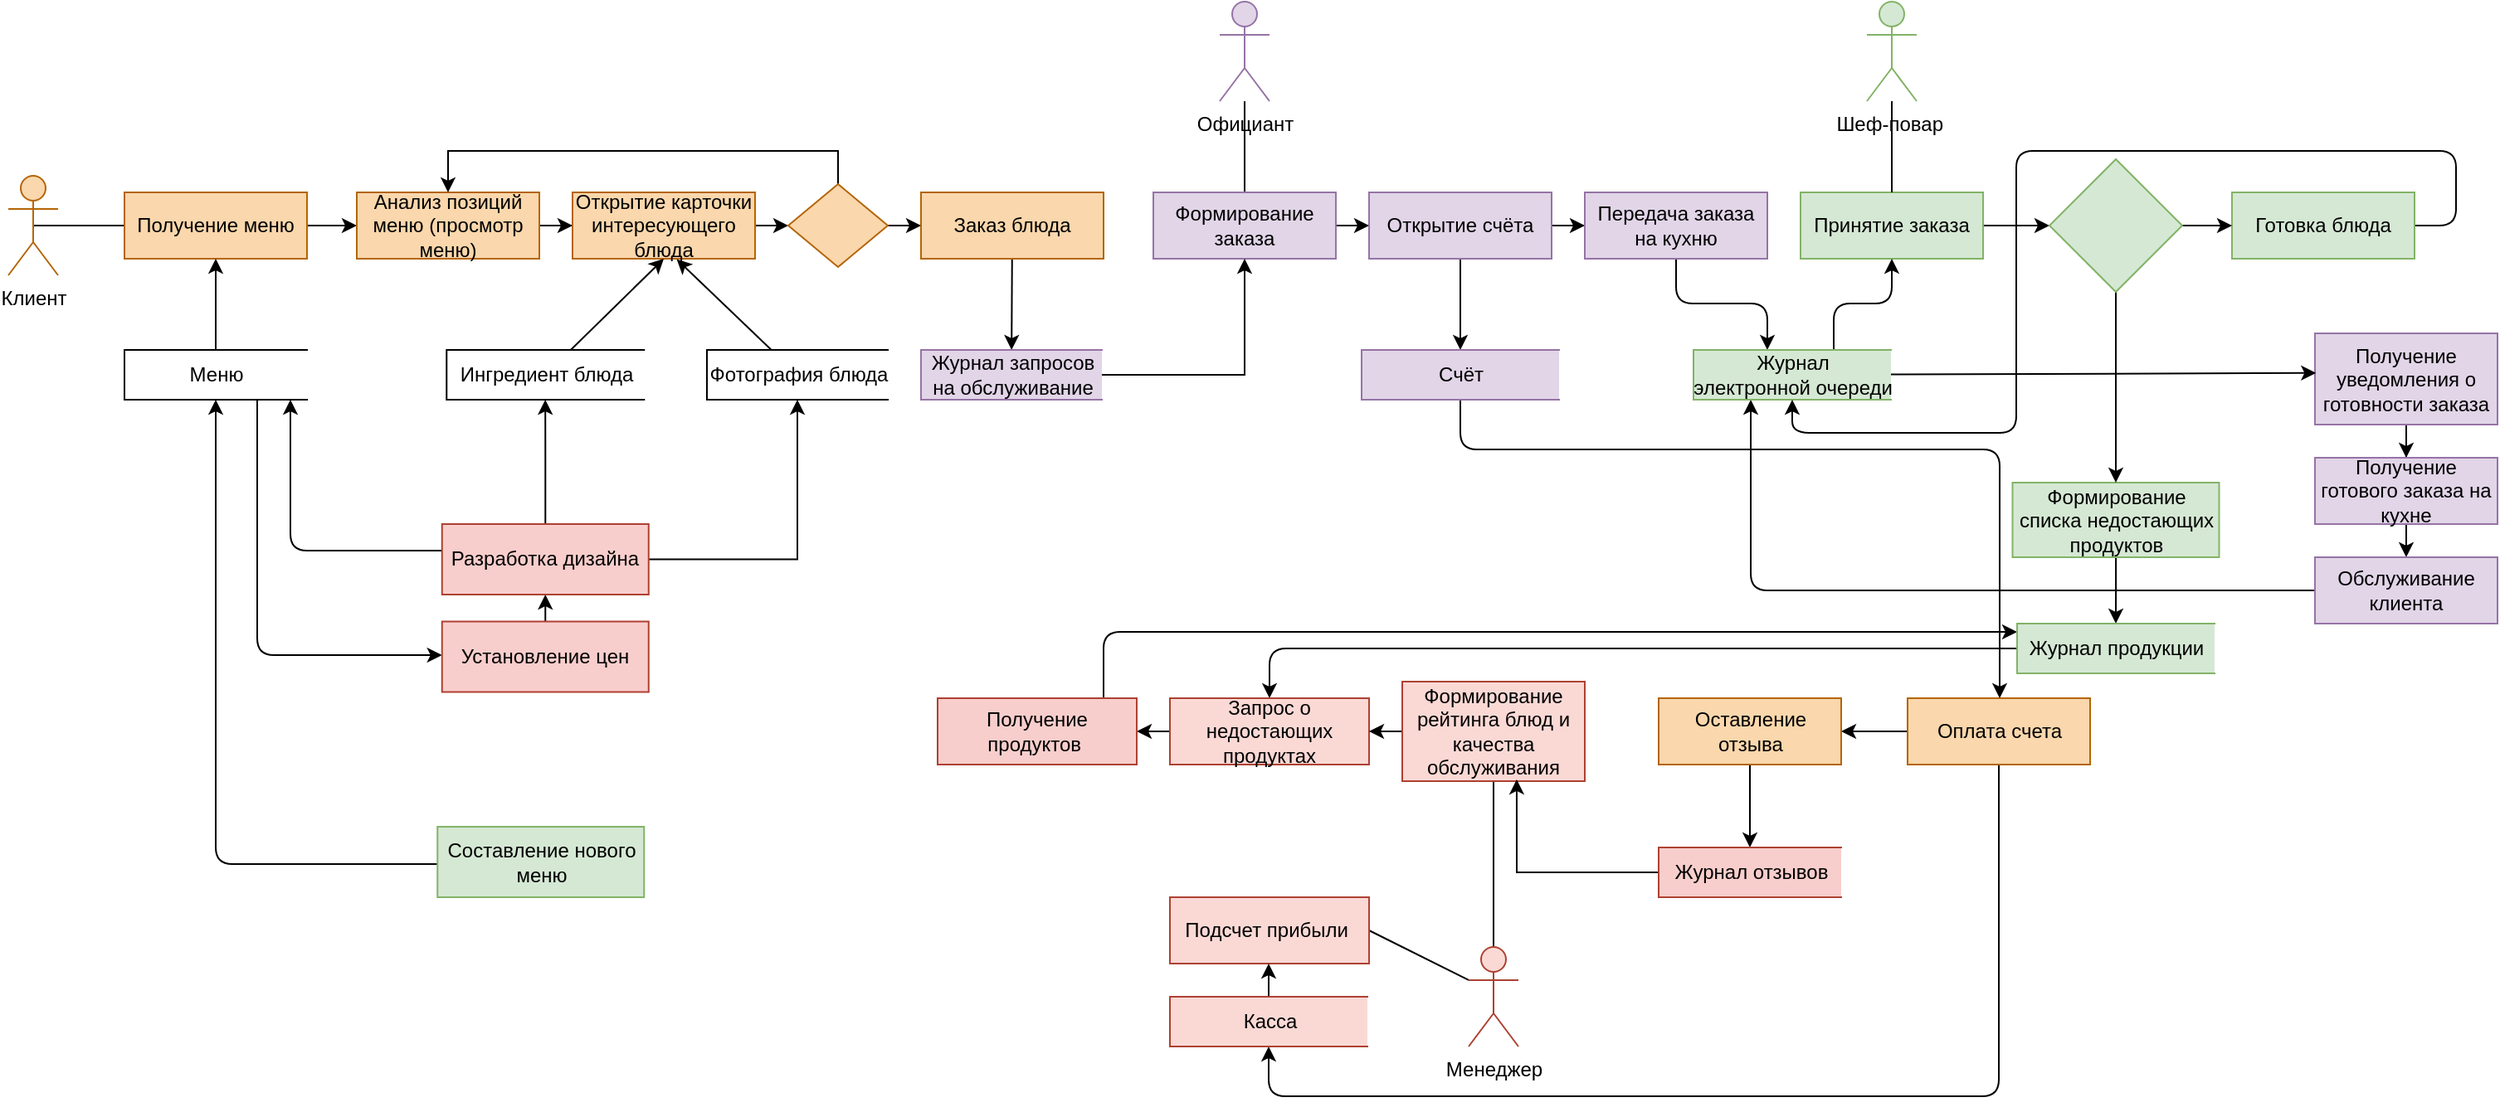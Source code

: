 <mxfile version="15.6.8" type="github">
  <diagram id="nGhzScu0w4sPOhvbiOy2" name="Page-1">
    <mxGraphModel dx="1038" dy="556" grid="1" gridSize="10" guides="1" tooltips="1" connect="1" arrows="1" fold="1" page="1" pageScale="1" pageWidth="827" pageHeight="1169" math="0" shadow="0">
      <root>
        <mxCell id="0" />
        <mxCell id="1" parent="0" />
        <mxCell id="5d1MTNIgyIdPS4blu5-G-6" style="edgeStyle=orthogonalEdgeStyle;rounded=0;orthogonalLoop=1;jettySize=auto;html=1;exitX=0.5;exitY=0.5;exitDx=0;exitDy=0;exitPerimeter=0;endArrow=none;endFill=0;strokeColor=default;" parent="1" source="5d1MTNIgyIdPS4blu5-G-1" target="5d1MTNIgyIdPS4blu5-G-3" edge="1">
          <mxGeometry relative="1" as="geometry" />
        </mxCell>
        <mxCell id="5d1MTNIgyIdPS4blu5-G-1" value="Клиент" style="shape=umlActor;verticalLabelPosition=bottom;verticalAlign=top;html=1;outlineConnect=0;fillColor=#fad7ac;strokeColor=#b46504;" parent="1" vertex="1">
          <mxGeometry x="100" y="205" width="30" height="60" as="geometry" />
        </mxCell>
        <mxCell id="5d1MTNIgyIdPS4blu5-G-10" value="" style="edgeStyle=orthogonalEdgeStyle;rounded=0;orthogonalLoop=1;jettySize=auto;html=1;endArrow=classic;endFill=1;strokeColor=default;" parent="1" source="5d1MTNIgyIdPS4blu5-G-3" target="5d1MTNIgyIdPS4blu5-G-9" edge="1">
          <mxGeometry relative="1" as="geometry" />
        </mxCell>
        <mxCell id="5d1MTNIgyIdPS4blu5-G-3" value="Получение меню" style="rounded=0;whiteSpace=wrap;html=1;fillColor=#fad7ac;strokeColor=#b46504;" parent="1" vertex="1">
          <mxGeometry x="170" y="215" width="110" height="40" as="geometry" />
        </mxCell>
        <mxCell id="5d1MTNIgyIdPS4blu5-G-12" value="" style="edgeStyle=orthogonalEdgeStyle;rounded=0;orthogonalLoop=1;jettySize=auto;html=1;endArrow=classic;endFill=1;strokeColor=default;" parent="1" source="5d1MTNIgyIdPS4blu5-G-9" target="5d1MTNIgyIdPS4blu5-G-11" edge="1">
          <mxGeometry relative="1" as="geometry" />
        </mxCell>
        <mxCell id="5d1MTNIgyIdPS4blu5-G-9" value="Анализ позиций меню (просмотр меню)" style="rounded=0;whiteSpace=wrap;html=1;fillColor=#fad7ac;strokeColor=#b46504;" parent="1" vertex="1">
          <mxGeometry x="310" y="215" width="110" height="40" as="geometry" />
        </mxCell>
        <mxCell id="5d1MTNIgyIdPS4blu5-G-18" style="edgeStyle=orthogonalEdgeStyle;rounded=0;orthogonalLoop=1;jettySize=auto;html=1;exitX=1;exitY=0.5;exitDx=0;exitDy=0;entryX=0;entryY=0.5;entryDx=0;entryDy=0;endArrow=classic;endFill=1;strokeColor=default;" parent="1" source="5d1MTNIgyIdPS4blu5-G-11" target="5d1MTNIgyIdPS4blu5-G-14" edge="1">
          <mxGeometry relative="1" as="geometry" />
        </mxCell>
        <mxCell id="5d1MTNIgyIdPS4blu5-G-11" value="Открытие карточки интересующего блюда" style="rounded=0;whiteSpace=wrap;html=1;fillColor=#fad7ac;strokeColor=#b46504;" parent="1" vertex="1">
          <mxGeometry x="440" y="215" width="110" height="40" as="geometry" />
        </mxCell>
        <mxCell id="5d1MTNIgyIdPS4blu5-G-15" style="edgeStyle=orthogonalEdgeStyle;rounded=0;orthogonalLoop=1;jettySize=auto;html=1;exitX=0.5;exitY=0;exitDx=0;exitDy=0;entryX=0.5;entryY=0;entryDx=0;entryDy=0;endArrow=classic;endFill=1;strokeColor=default;" parent="1" source="5d1MTNIgyIdPS4blu5-G-14" target="5d1MTNIgyIdPS4blu5-G-9" edge="1">
          <mxGeometry relative="1" as="geometry" />
        </mxCell>
        <mxCell id="5d1MTNIgyIdPS4blu5-G-19" style="edgeStyle=orthogonalEdgeStyle;rounded=0;orthogonalLoop=1;jettySize=auto;html=1;exitX=1;exitY=0.5;exitDx=0;exitDy=0;endArrow=classic;endFill=1;strokeColor=default;" parent="1" source="5d1MTNIgyIdPS4blu5-G-14" target="5d1MTNIgyIdPS4blu5-G-16" edge="1">
          <mxGeometry relative="1" as="geometry" />
        </mxCell>
        <mxCell id="5d1MTNIgyIdPS4blu5-G-14" value="" style="rhombus;whiteSpace=wrap;html=1;rounded=0;fillColor=#fad7ac;strokeColor=#b46504;" parent="1" vertex="1">
          <mxGeometry x="570" y="210" width="60" height="50" as="geometry" />
        </mxCell>
        <mxCell id="tXcFCOacGo3yS5a86gHN-16" value="" style="edgeStyle=none;rounded=0;orthogonalLoop=1;jettySize=auto;html=1;" parent="1" source="5d1MTNIgyIdPS4blu5-G-16" target="tXcFCOacGo3yS5a86gHN-14" edge="1">
          <mxGeometry relative="1" as="geometry" />
        </mxCell>
        <mxCell id="5d1MTNIgyIdPS4blu5-G-16" value="Заказ блюда" style="rounded=0;whiteSpace=wrap;html=1;fillColor=#fad7ac;strokeColor=#b46504;" parent="1" vertex="1">
          <mxGeometry x="650" y="215" width="110" height="40" as="geometry" />
        </mxCell>
        <mxCell id="5d1MTNIgyIdPS4blu5-G-62" value="" style="edgeStyle=orthogonalEdgeStyle;rounded=0;orthogonalLoop=1;jettySize=auto;html=1;endArrow=none;endFill=0;strokeColor=default;" parent="1" source="5d1MTNIgyIdPS4blu5-G-20" target="5d1MTNIgyIdPS4blu5-G-21" edge="1">
          <mxGeometry relative="1" as="geometry" />
        </mxCell>
        <mxCell id="5d1MTNIgyIdPS4blu5-G-20" value="Официант" style="shape=umlActor;verticalLabelPosition=bottom;verticalAlign=top;html=1;outlineConnect=0;rounded=0;fillColor=#e1d5e7;strokeColor=#9673a6;" parent="1" vertex="1">
          <mxGeometry x="830" y="100" width="30" height="60" as="geometry" />
        </mxCell>
        <mxCell id="5d1MTNIgyIdPS4blu5-G-24" style="edgeStyle=orthogonalEdgeStyle;rounded=0;orthogonalLoop=1;jettySize=auto;html=1;exitX=1;exitY=0.5;exitDx=0;exitDy=0;endArrow=classic;endFill=1;strokeColor=default;" parent="1" source="5d1MTNIgyIdPS4blu5-G-21" target="5d1MTNIgyIdPS4blu5-G-22" edge="1">
          <mxGeometry relative="1" as="geometry" />
        </mxCell>
        <mxCell id="5d1MTNIgyIdPS4blu5-G-21" value="Формирование заказа" style="rounded=0;whiteSpace=wrap;html=1;fillColor=#e1d5e7;strokeColor=#9673a6;" parent="1" vertex="1">
          <mxGeometry x="790" y="215" width="110" height="40" as="geometry" />
        </mxCell>
        <mxCell id="5d1MTNIgyIdPS4blu5-G-27" style="edgeStyle=orthogonalEdgeStyle;rounded=0;orthogonalLoop=1;jettySize=auto;html=1;exitX=1;exitY=0.5;exitDx=0;exitDy=0;endArrow=classic;endFill=1;strokeColor=default;" parent="1" source="5d1MTNIgyIdPS4blu5-G-22" target="5d1MTNIgyIdPS4blu5-G-25" edge="1">
          <mxGeometry relative="1" as="geometry" />
        </mxCell>
        <mxCell id="5i7k2K3RuOkxoXRuPaDP-1" style="edgeStyle=orthogonalEdgeStyle;rounded=0;orthogonalLoop=1;jettySize=auto;html=1;" parent="1" source="5d1MTNIgyIdPS4blu5-G-22" edge="1">
          <mxGeometry relative="1" as="geometry">
            <mxPoint x="975" y="310" as="targetPoint" />
          </mxGeometry>
        </mxCell>
        <mxCell id="5d1MTNIgyIdPS4blu5-G-22" value="Открытие счёта" style="rounded=0;whiteSpace=wrap;html=1;fillColor=#e1d5e7;strokeColor=#9673a6;" parent="1" vertex="1">
          <mxGeometry x="920" y="215" width="110" height="40" as="geometry" />
        </mxCell>
        <mxCell id="tXcFCOacGo3yS5a86gHN-19" value="" style="edgeStyle=orthogonalEdgeStyle;rounded=1;orthogonalLoop=1;jettySize=auto;html=1;" parent="1" source="5d1MTNIgyIdPS4blu5-G-25" target="tXcFCOacGo3yS5a86gHN-18" edge="1">
          <mxGeometry relative="1" as="geometry">
            <Array as="points">
              <mxPoint x="1105" y="282" />
              <mxPoint x="1160" y="282" />
            </Array>
          </mxGeometry>
        </mxCell>
        <mxCell id="5d1MTNIgyIdPS4blu5-G-25" value="Передача заказа на кухню" style="rounded=0;whiteSpace=wrap;html=1;fillColor=#e1d5e7;strokeColor=#9673a6;" parent="1" vertex="1">
          <mxGeometry x="1050" y="215" width="110" height="40" as="geometry" />
        </mxCell>
        <mxCell id="8BaiWbrDoLT2zuODpBYL-3" value="" style="edgeStyle=orthogonalEdgeStyle;rounded=1;orthogonalLoop=1;jettySize=auto;html=1;" parent="1" source="5d1MTNIgyIdPS4blu5-G-26" target="8BaiWbrDoLT2zuODpBYL-2" edge="1">
          <mxGeometry relative="1" as="geometry" />
        </mxCell>
        <mxCell id="5d1MTNIgyIdPS4blu5-G-26" value="Принятие заказа" style="rounded=0;whiteSpace=wrap;html=1;fillColor=#d5e8d4;strokeColor=#82b366;" parent="1" vertex="1">
          <mxGeometry x="1180" y="215" width="110" height="40" as="geometry" />
        </mxCell>
        <mxCell id="5d1MTNIgyIdPS4blu5-G-65" style="edgeStyle=orthogonalEdgeStyle;rounded=0;orthogonalLoop=1;jettySize=auto;html=1;entryX=0.5;entryY=0;entryDx=0;entryDy=0;endArrow=classic;endFill=1;strokeColor=default;" parent="1" source="5d1MTNIgyIdPS4blu5-G-54" target="5d1MTNIgyIdPS4blu5-G-63" edge="1">
          <mxGeometry relative="1" as="geometry">
            <mxPoint x="1545" y="360" as="sourcePoint" />
          </mxGeometry>
        </mxCell>
        <mxCell id="5d1MTNIgyIdPS4blu5-G-54" value="Получение уведомления о готовности заказа" style="rounded=0;whiteSpace=wrap;html=1;fillColor=#e1d5e7;strokeColor=#9673a6;" parent="1" vertex="1">
          <mxGeometry x="1490" y="300" width="110" height="55" as="geometry" />
        </mxCell>
        <mxCell id="5d1MTNIgyIdPS4blu5-G-66" style="edgeStyle=orthogonalEdgeStyle;rounded=0;orthogonalLoop=1;jettySize=auto;html=1;exitX=0.5;exitY=1;exitDx=0;exitDy=0;entryX=0.5;entryY=0;entryDx=0;entryDy=0;endArrow=classic;endFill=1;strokeColor=default;" parent="1" source="5d1MTNIgyIdPS4blu5-G-63" target="5d1MTNIgyIdPS4blu5-G-64" edge="1">
          <mxGeometry relative="1" as="geometry" />
        </mxCell>
        <mxCell id="5d1MTNIgyIdPS4blu5-G-63" value="Получение готового заказа на кухне" style="rounded=0;whiteSpace=wrap;html=1;fillColor=#e1d5e7;strokeColor=#9673a6;" parent="1" vertex="1">
          <mxGeometry x="1490" y="375" width="110" height="40" as="geometry" />
        </mxCell>
        <mxCell id="Y7IHXFllaNnNGvKMpeWQ-1" style="edgeStyle=orthogonalEdgeStyle;rounded=1;orthogonalLoop=1;jettySize=auto;html=1;" edge="1" parent="1" source="5d1MTNIgyIdPS4blu5-G-64" target="tXcFCOacGo3yS5a86gHN-18">
          <mxGeometry relative="1" as="geometry">
            <Array as="points">
              <mxPoint x="1150" y="455" />
            </Array>
          </mxGeometry>
        </mxCell>
        <mxCell id="5d1MTNIgyIdPS4blu5-G-64" value="Обслуживание клиента" style="rounded=0;whiteSpace=wrap;html=1;fillColor=#e1d5e7;strokeColor=#9673a6;" parent="1" vertex="1">
          <mxGeometry x="1490" y="435" width="110" height="40" as="geometry" />
        </mxCell>
        <mxCell id="5d1MTNIgyIdPS4blu5-G-70" style="edgeStyle=orthogonalEdgeStyle;rounded=0;orthogonalLoop=1;jettySize=auto;html=1;exitX=0;exitY=0.5;exitDx=0;exitDy=0;endArrow=classic;endFill=1;strokeColor=default;" parent="1" source="5d1MTNIgyIdPS4blu5-G-67" target="5d1MTNIgyIdPS4blu5-G-69" edge="1">
          <mxGeometry relative="1" as="geometry" />
        </mxCell>
        <mxCell id="CcBVJNswqVSOJrU5NbKI-20" style="edgeStyle=orthogonalEdgeStyle;rounded=1;orthogonalLoop=1;jettySize=auto;html=1;entryX=0.5;entryY=1;entryDx=0;entryDy=0;startArrow=none;startFill=0;endArrow=classic;endFill=1;" parent="1" source="5d1MTNIgyIdPS4blu5-G-67" target="tXcFCOacGo3yS5a86gHN-34" edge="1">
          <mxGeometry relative="1" as="geometry">
            <Array as="points">
              <mxPoint x="1300" y="760" />
              <mxPoint x="860" y="760" />
            </Array>
          </mxGeometry>
        </mxCell>
        <mxCell id="5d1MTNIgyIdPS4blu5-G-67" value="Оплата счета" style="rounded=0;whiteSpace=wrap;html=1;fillColor=#fad7ac;strokeColor=#b46504;" parent="1" vertex="1">
          <mxGeometry x="1244.5" y="520" width="110" height="40" as="geometry" />
        </mxCell>
        <mxCell id="tXcFCOacGo3yS5a86gHN-28" value="" style="edgeStyle=orthogonalEdgeStyle;rounded=0;orthogonalLoop=1;jettySize=auto;html=1;" parent="1" source="5d1MTNIgyIdPS4blu5-G-69" target="tXcFCOacGo3yS5a86gHN-27" edge="1">
          <mxGeometry relative="1" as="geometry" />
        </mxCell>
        <mxCell id="5d1MTNIgyIdPS4blu5-G-69" value="Оставление отзыва" style="rounded=0;whiteSpace=wrap;html=1;fillColor=#fad7ac;strokeColor=#b46504;" parent="1" vertex="1">
          <mxGeometry x="1094.5" y="520" width="110" height="40" as="geometry" />
        </mxCell>
        <mxCell id="5d1MTNIgyIdPS4blu5-G-78" value="" style="edgeStyle=orthogonalEdgeStyle;rounded=0;orthogonalLoop=1;jettySize=auto;html=1;endArrow=none;endFill=0;strokeColor=default;" parent="1" source="5d1MTNIgyIdPS4blu5-G-71" edge="1">
          <mxGeometry relative="1" as="geometry">
            <mxPoint x="995" y="570" as="targetPoint" />
          </mxGeometry>
        </mxCell>
        <mxCell id="CcBVJNswqVSOJrU5NbKI-1" style="rounded=0;orthogonalLoop=1;jettySize=auto;html=1;exitX=0;exitY=0.333;exitDx=0;exitDy=0;exitPerimeter=0;entryX=1;entryY=0.5;entryDx=0;entryDy=0;endArrow=none;endFill=0;" parent="1" source="5d1MTNIgyIdPS4blu5-G-71" target="5d1MTNIgyIdPS4blu5-G-96" edge="1">
          <mxGeometry relative="1" as="geometry" />
        </mxCell>
        <mxCell id="5d1MTNIgyIdPS4blu5-G-71" value="Менеджер" style="shape=umlActor;verticalLabelPosition=bottom;verticalAlign=top;html=1;outlineConnect=0;rounded=0;fillColor=#fad9d5;strokeColor=#ae4132;" parent="1" vertex="1">
          <mxGeometry x="980" y="670" width="30" height="60" as="geometry" />
        </mxCell>
        <mxCell id="5d1MTNIgyIdPS4blu5-G-82" style="edgeStyle=orthogonalEdgeStyle;rounded=0;orthogonalLoop=1;jettySize=auto;html=1;exitX=0;exitY=0.5;exitDx=0;exitDy=0;entryX=1;entryY=0.5;entryDx=0;entryDy=0;endArrow=classic;endFill=1;strokeColor=default;" parent="1" source="5d1MTNIgyIdPS4blu5-G-79" edge="1">
          <mxGeometry relative="1" as="geometry">
            <mxPoint x="780" y="540" as="targetPoint" />
          </mxGeometry>
        </mxCell>
        <mxCell id="CcBVJNswqVSOJrU5NbKI-19" style="edgeStyle=orthogonalEdgeStyle;rounded=1;orthogonalLoop=1;jettySize=auto;html=1;entryX=0;entryY=0.5;entryDx=0;entryDy=0;startArrow=classic;startFill=1;endArrow=none;endFill=0;" parent="1" source="5d1MTNIgyIdPS4blu5-G-79" target="CcBVJNswqVSOJrU5NbKI-16" edge="1">
          <mxGeometry relative="1" as="geometry">
            <Array as="points">
              <mxPoint x="860" y="490" />
            </Array>
          </mxGeometry>
        </mxCell>
        <mxCell id="5d1MTNIgyIdPS4blu5-G-79" value="Запрос о недостающих продуктах" style="rounded=0;whiteSpace=wrap;html=1;fillColor=#fad9d5;strokeColor=#ae4132;" parent="1" vertex="1">
          <mxGeometry x="800" y="520" width="120" height="40" as="geometry" />
        </mxCell>
        <mxCell id="5d1MTNIgyIdPS4blu5-G-94" style="edgeStyle=none;rounded=0;orthogonalLoop=1;jettySize=auto;html=1;exitX=0;exitY=0.5;exitDx=0;exitDy=0;endArrow=classic;endFill=1;strokeColor=default;" parent="1" source="5d1MTNIgyIdPS4blu5-G-83" target="5d1MTNIgyIdPS4blu5-G-79" edge="1">
          <mxGeometry relative="1" as="geometry" />
        </mxCell>
        <mxCell id="5d1MTNIgyIdPS4blu5-G-83" value="Формирование рейтинга блюд и качества обслуживания" style="rounded=0;whiteSpace=wrap;html=1;fillColor=#fad9d5;strokeColor=#ae4132;" parent="1" vertex="1">
          <mxGeometry x="940" y="510" width="110" height="60" as="geometry" />
        </mxCell>
        <mxCell id="Y7IHXFllaNnNGvKMpeWQ-7" style="edgeStyle=orthogonalEdgeStyle;rounded=1;orthogonalLoop=1;jettySize=auto;html=1;" edge="1" parent="1" source="5d1MTNIgyIdPS4blu5-G-92" target="CcBVJNswqVSOJrU5NbKI-16">
          <mxGeometry relative="1" as="geometry">
            <Array as="points">
              <mxPoint x="760" y="480" />
            </Array>
          </mxGeometry>
        </mxCell>
        <mxCell id="5d1MTNIgyIdPS4blu5-G-92" value="&lt;span style=&quot;font-weight: normal&quot;&gt;Получение продуктов&amp;nbsp;&lt;/span&gt;" style="rounded=0;whiteSpace=wrap;html=1;fillColor=#f8cecc;strokeColor=#ae4132;fontStyle=1" parent="1" vertex="1">
          <mxGeometry x="660" y="520" width="120" height="40" as="geometry" />
        </mxCell>
        <mxCell id="5d1MTNIgyIdPS4blu5-G-96" value="&lt;span style=&quot;font-weight: normal&quot;&gt;Подсчет прибыли&amp;nbsp;&lt;/span&gt;" style="rounded=0;whiteSpace=wrap;html=1;fillColor=#fad9d5;strokeColor=#ae4132;fontStyle=1" parent="1" vertex="1">
          <mxGeometry x="800" y="640" width="120" height="40" as="geometry" />
        </mxCell>
        <mxCell id="tXcFCOacGo3yS5a86gHN-4" value="" style="edgeStyle=orthogonalEdgeStyle;rounded=0;orthogonalLoop=1;jettySize=auto;html=1;" parent="1" source="tXcFCOacGo3yS5a86gHN-1" target="5d1MTNIgyIdPS4blu5-G-3" edge="1">
          <mxGeometry relative="1" as="geometry" />
        </mxCell>
        <mxCell id="Y7IHXFllaNnNGvKMpeWQ-10" style="edgeStyle=orthogonalEdgeStyle;rounded=1;orthogonalLoop=1;jettySize=auto;html=1;" edge="1" parent="1" source="tXcFCOacGo3yS5a86gHN-1" target="YV0_0Q3OCMovpsSQ5Pv6-6">
          <mxGeometry relative="1" as="geometry">
            <Array as="points">
              <mxPoint x="250" y="494" />
            </Array>
          </mxGeometry>
        </mxCell>
        <mxCell id="tXcFCOacGo3yS5a86gHN-1" value="Меню" style="html=1;dashed=0;whitespace=wrap;shape=partialRectangle;right=0;" parent="1" vertex="1">
          <mxGeometry x="170" y="310" width="110" height="30" as="geometry" />
        </mxCell>
        <mxCell id="tXcFCOacGo3yS5a86gHN-11" style="rounded=0;orthogonalLoop=1;jettySize=auto;html=1;entryX=0.5;entryY=1;entryDx=0;entryDy=0;" parent="1" source="tXcFCOacGo3yS5a86gHN-8" target="5d1MTNIgyIdPS4blu5-G-11" edge="1">
          <mxGeometry relative="1" as="geometry" />
        </mxCell>
        <mxCell id="tXcFCOacGo3yS5a86gHN-8" value="Ингредиент блюда" style="html=1;dashed=0;whitespace=wrap;shape=partialRectangle;right=0;" parent="1" vertex="1">
          <mxGeometry x="364.13" y="310" width="119" height="30" as="geometry" />
        </mxCell>
        <mxCell id="tXcFCOacGo3yS5a86gHN-13" style="edgeStyle=none;rounded=0;orthogonalLoop=1;jettySize=auto;html=1;entryX=0.571;entryY=1.008;entryDx=0;entryDy=0;entryPerimeter=0;" parent="1" source="tXcFCOacGo3yS5a86gHN-9" target="5d1MTNIgyIdPS4blu5-G-11" edge="1">
          <mxGeometry relative="1" as="geometry" />
        </mxCell>
        <mxCell id="tXcFCOacGo3yS5a86gHN-9" value="Фотография блюда" style="html=1;dashed=0;whitespace=wrap;shape=partialRectangle;right=0;" parent="1" vertex="1">
          <mxGeometry x="521" y="310" width="109" height="30" as="geometry" />
        </mxCell>
        <mxCell id="tXcFCOacGo3yS5a86gHN-17" style="edgeStyle=orthogonalEdgeStyle;rounded=0;orthogonalLoop=1;jettySize=auto;html=1;entryX=0.5;entryY=1;entryDx=0;entryDy=0;" parent="1" source="tXcFCOacGo3yS5a86gHN-14" target="5d1MTNIgyIdPS4blu5-G-21" edge="1">
          <mxGeometry relative="1" as="geometry" />
        </mxCell>
        <mxCell id="tXcFCOacGo3yS5a86gHN-14" value="Журнал запросов&lt;br&gt;на обслуживание" style="html=1;dashed=0;whitespace=wrap;shape=partialRectangle;right=0;fillColor=#e1d5e7;strokeColor=#9673a6;" parent="1" vertex="1">
          <mxGeometry x="650" y="310" width="109" height="30" as="geometry" />
        </mxCell>
        <mxCell id="tXcFCOacGo3yS5a86gHN-15" style="edgeStyle=none;rounded=0;orthogonalLoop=1;jettySize=auto;html=1;exitX=0.5;exitY=0;exitDx=0;exitDy=0;" parent="1" source="tXcFCOacGo3yS5a86gHN-9" target="tXcFCOacGo3yS5a86gHN-9" edge="1">
          <mxGeometry relative="1" as="geometry" />
        </mxCell>
        <mxCell id="tXcFCOacGo3yS5a86gHN-23" style="edgeStyle=orthogonalEdgeStyle;rounded=1;orthogonalLoop=1;jettySize=auto;html=1;entryX=0.5;entryY=1;entryDx=0;entryDy=0;" parent="1" source="tXcFCOacGo3yS5a86gHN-18" target="5d1MTNIgyIdPS4blu5-G-26" edge="1">
          <mxGeometry relative="1" as="geometry">
            <Array as="points">
              <mxPoint x="1200" y="282" />
              <mxPoint x="1235" y="282" />
            </Array>
          </mxGeometry>
        </mxCell>
        <mxCell id="CcBVJNswqVSOJrU5NbKI-13" style="edgeStyle=none;rounded=0;orthogonalLoop=1;jettySize=auto;html=1;startArrow=none;startFill=0;endArrow=classic;endFill=1;entryX=0.006;entryY=0.434;entryDx=0;entryDy=0;entryPerimeter=0;" parent="1" source="tXcFCOacGo3yS5a86gHN-18" target="5d1MTNIgyIdPS4blu5-G-54" edge="1">
          <mxGeometry relative="1" as="geometry">
            <mxPoint x="1300" y="325" as="targetPoint" />
          </mxGeometry>
        </mxCell>
        <mxCell id="tXcFCOacGo3yS5a86gHN-18" value="Журнал &lt;br&gt;электронной очереди" style="html=1;dashed=0;whitespace=wrap;shape=partialRectangle;right=0;fillColor=#d5e8d4;strokeColor=#82b366;" parent="1" vertex="1">
          <mxGeometry x="1115.5" y="310" width="119" height="30" as="geometry" />
        </mxCell>
        <mxCell id="tXcFCOacGo3yS5a86gHN-29" style="edgeStyle=orthogonalEdgeStyle;rounded=0;orthogonalLoop=1;jettySize=auto;html=1;entryX=0.627;entryY=0.983;entryDx=0;entryDy=0;entryPerimeter=0;" parent="1" source="tXcFCOacGo3yS5a86gHN-27" target="5d1MTNIgyIdPS4blu5-G-83" edge="1">
          <mxGeometry relative="1" as="geometry" />
        </mxCell>
        <mxCell id="tXcFCOacGo3yS5a86gHN-27" value="Журнал отзывов" style="html=1;dashed=0;whitespace=wrap;shape=partialRectangle;right=0;fillColor=#f8cecc;strokeColor=#ae4132;" parent="1" vertex="1">
          <mxGeometry x="1094.5" y="610" width="110" height="30" as="geometry" />
        </mxCell>
        <mxCell id="tXcFCOacGo3yS5a86gHN-35" value="" style="edgeStyle=orthogonalEdgeStyle;rounded=0;orthogonalLoop=1;jettySize=auto;html=1;" parent="1" source="tXcFCOacGo3yS5a86gHN-34" target="5d1MTNIgyIdPS4blu5-G-96" edge="1">
          <mxGeometry relative="1" as="geometry" />
        </mxCell>
        <mxCell id="tXcFCOacGo3yS5a86gHN-34" value="Касса" style="html=1;dashed=0;whitespace=wrap;shape=partialRectangle;right=0;fillColor=#fad9d5;strokeColor=#ae4132;" parent="1" vertex="1">
          <mxGeometry x="800" y="700" width="119" height="30" as="geometry" />
        </mxCell>
        <mxCell id="CcBVJNswqVSOJrU5NbKI-4" style="edgeStyle=none;rounded=0;orthogonalLoop=1;jettySize=auto;html=1;entryX=0.5;entryY=0;entryDx=0;entryDy=0;endArrow=none;endFill=0;" parent="1" source="CcBVJNswqVSOJrU5NbKI-2" target="5d1MTNIgyIdPS4blu5-G-26" edge="1">
          <mxGeometry relative="1" as="geometry" />
        </mxCell>
        <mxCell id="CcBVJNswqVSOJrU5NbKI-2" value="Шеф-повар&amp;nbsp;" style="shape=umlActor;verticalLabelPosition=bottom;verticalAlign=top;html=1;outlineConnect=0;fillColor=#d5e8d4;strokeColor=#82b366;" parent="1" vertex="1">
          <mxGeometry x="1220" y="100" width="30" height="60" as="geometry" />
        </mxCell>
        <mxCell id="8BaiWbrDoLT2zuODpBYL-5" style="edgeStyle=orthogonalEdgeStyle;rounded=1;orthogonalLoop=1;jettySize=auto;html=1;" parent="1" source="CcBVJNswqVSOJrU5NbKI-9" target="tXcFCOacGo3yS5a86gHN-18" edge="1">
          <mxGeometry relative="1" as="geometry">
            <Array as="points">
              <mxPoint x="1575" y="235" />
              <mxPoint x="1575" y="190" />
              <mxPoint x="1310" y="190" />
              <mxPoint x="1310" y="360" />
              <mxPoint x="1175" y="360" />
            </Array>
          </mxGeometry>
        </mxCell>
        <mxCell id="CcBVJNswqVSOJrU5NbKI-9" value="Готовка блюда" style="rounded=0;whiteSpace=wrap;html=1;fillColor=#d5e8d4;strokeColor=#82b366;" parent="1" vertex="1">
          <mxGeometry x="1440" y="215" width="110" height="40" as="geometry" />
        </mxCell>
        <mxCell id="CcBVJNswqVSOJrU5NbKI-17" value="" style="edgeStyle=orthogonalEdgeStyle;rounded=0;orthogonalLoop=1;jettySize=auto;html=1;startArrow=none;startFill=0;endArrow=classic;endFill=1;" parent="1" source="CcBVJNswqVSOJrU5NbKI-14" target="CcBVJNswqVSOJrU5NbKI-16" edge="1">
          <mxGeometry relative="1" as="geometry" />
        </mxCell>
        <mxCell id="CcBVJNswqVSOJrU5NbKI-14" value="Формирование списка недостающих продуктов" style="rounded=0;whiteSpace=wrap;html=1;fillColor=#d5e8d4;strokeColor=#82b366;" parent="1" vertex="1">
          <mxGeometry x="1307.75" y="390" width="124.5" height="45" as="geometry" />
        </mxCell>
        <mxCell id="CcBVJNswqVSOJrU5NbKI-16" value="Журнал продукции" style="html=1;dashed=0;whitespace=wrap;shape=partialRectangle;right=0;fillColor=#d5e8d4;strokeColor=#82b366;" parent="1" vertex="1">
          <mxGeometry x="1310.5" y="475" width="119" height="30" as="geometry" />
        </mxCell>
        <mxCell id="CcBVJNswqVSOJrU5NbKI-22" style="edgeStyle=orthogonalEdgeStyle;rounded=1;orthogonalLoop=1;jettySize=auto;html=1;startArrow=none;startFill=0;endArrow=classic;endFill=1;" parent="1" source="CcBVJNswqVSOJrU5NbKI-21" target="5d1MTNIgyIdPS4blu5-G-67" edge="1">
          <mxGeometry relative="1" as="geometry">
            <Array as="points">
              <mxPoint x="975" y="370" />
              <mxPoint x="1300" y="370" />
            </Array>
          </mxGeometry>
        </mxCell>
        <mxCell id="CcBVJNswqVSOJrU5NbKI-21" value="Счёт" style="html=1;dashed=0;whitespace=wrap;shape=partialRectangle;right=0;fillColor=#e1d5e7;strokeColor=#9673a6;" parent="1" vertex="1">
          <mxGeometry x="915.5" y="310" width="119" height="30" as="geometry" />
        </mxCell>
        <mxCell id="CcBVJNswqVSOJrU5NbKI-25" value="" style="edgeStyle=orthogonalEdgeStyle;rounded=0;orthogonalLoop=1;jettySize=auto;html=1;startArrow=none;startFill=0;endArrow=classic;endFill=1;" parent="1" source="YV0_0Q3OCMovpsSQ5Pv6-11" target="tXcFCOacGo3yS5a86gHN-8" edge="1">
          <mxGeometry relative="1" as="geometry">
            <mxPoint x="419.6" y="400" as="sourcePoint" />
          </mxGeometry>
        </mxCell>
        <mxCell id="CcBVJNswqVSOJrU5NbKI-26" style="edgeStyle=orthogonalEdgeStyle;rounded=1;orthogonalLoop=1;jettySize=auto;html=1;startArrow=none;startFill=0;endArrow=classic;endFill=1;" parent="1" source="YV0_0Q3OCMovpsSQ5Pv6-11" target="tXcFCOacGo3yS5a86gHN-1" edge="1">
          <mxGeometry relative="1" as="geometry">
            <mxPoint x="357.25" y="421.3" as="sourcePoint" />
            <Array as="points">
              <mxPoint x="270" y="431" />
            </Array>
          </mxGeometry>
        </mxCell>
        <mxCell id="CcBVJNswqVSOJrU5NbKI-27" style="edgeStyle=orthogonalEdgeStyle;rounded=0;orthogonalLoop=1;jettySize=auto;html=1;entryX=0.5;entryY=1;entryDx=0;entryDy=0;startArrow=none;startFill=0;endArrow=classic;endFill=1;" parent="1" source="YV0_0Q3OCMovpsSQ5Pv6-11" target="tXcFCOacGo3yS5a86gHN-9" edge="1">
          <mxGeometry relative="1" as="geometry">
            <mxPoint x="481.75" y="421.3" as="sourcePoint" />
          </mxGeometry>
        </mxCell>
        <mxCell id="8BaiWbrDoLT2zuODpBYL-4" style="edgeStyle=orthogonalEdgeStyle;rounded=1;orthogonalLoop=1;jettySize=auto;html=1;" parent="1" source="8BaiWbrDoLT2zuODpBYL-2" target="CcBVJNswqVSOJrU5NbKI-9" edge="1">
          <mxGeometry relative="1" as="geometry" />
        </mxCell>
        <mxCell id="YV0_0Q3OCMovpsSQ5Pv6-2" style="rounded=1;orthogonalLoop=1;jettySize=auto;html=1;entryX=0.5;entryY=0;entryDx=0;entryDy=0;exitX=0.5;exitY=1;exitDx=0;exitDy=0;" parent="1" source="8BaiWbrDoLT2zuODpBYL-2" target="CcBVJNswqVSOJrU5NbKI-14" edge="1">
          <mxGeometry relative="1" as="geometry">
            <Array as="points">
              <mxPoint x="1370" y="340" />
            </Array>
          </mxGeometry>
        </mxCell>
        <mxCell id="8BaiWbrDoLT2zuODpBYL-2" value="" style="rhombus;whiteSpace=wrap;html=1;rounded=0;strokeColor=#82b366;fillColor=#d5e8d4;" parent="1" vertex="1">
          <mxGeometry x="1330" y="195" width="80" height="80" as="geometry" />
        </mxCell>
        <mxCell id="YV0_0Q3OCMovpsSQ5Pv6-16" style="edgeStyle=none;rounded=1;orthogonalLoop=1;jettySize=auto;html=1;exitX=0.5;exitY=0;exitDx=0;exitDy=0;" parent="1" source="YV0_0Q3OCMovpsSQ5Pv6-6" target="YV0_0Q3OCMovpsSQ5Pv6-11" edge="1">
          <mxGeometry relative="1" as="geometry" />
        </mxCell>
        <mxCell id="YV0_0Q3OCMovpsSQ5Pv6-6" value="Установление цен" style="rounded=0;whiteSpace=wrap;html=1;fillColor=#f8cecc;strokeColor=#ae4132;" parent="1" vertex="1">
          <mxGeometry x="361.38" y="473.75" width="124.5" height="42.5" as="geometry" />
        </mxCell>
        <mxCell id="YV0_0Q3OCMovpsSQ5Pv6-15" style="edgeStyle=orthogonalEdgeStyle;rounded=1;orthogonalLoop=1;jettySize=auto;html=1;exitX=0.5;exitY=0;exitDx=0;exitDy=0;" parent="1" source="YV0_0Q3OCMovpsSQ5Pv6-8" target="tXcFCOacGo3yS5a86gHN-1" edge="1">
          <mxGeometry relative="1" as="geometry">
            <Array as="points">
              <mxPoint x="421" y="620" />
              <mxPoint x="225" y="620" />
            </Array>
          </mxGeometry>
        </mxCell>
        <mxCell id="YV0_0Q3OCMovpsSQ5Pv6-8" value="Составление нового меню" style="rounded=0;whiteSpace=wrap;html=1;fillColor=#d5e8d4;strokeColor=#82b366;" parent="1" vertex="1">
          <mxGeometry x="358.63" y="597.5" width="124.5" height="42.5" as="geometry" />
        </mxCell>
        <mxCell id="YV0_0Q3OCMovpsSQ5Pv6-11" value="Разработка дизайна" style="rounded=0;whiteSpace=wrap;html=1;fillColor=#f8cecc;strokeColor=#ae4132;" parent="1" vertex="1">
          <mxGeometry x="361.38" y="415" width="124.5" height="42.5" as="geometry" />
        </mxCell>
      </root>
    </mxGraphModel>
  </diagram>
</mxfile>
